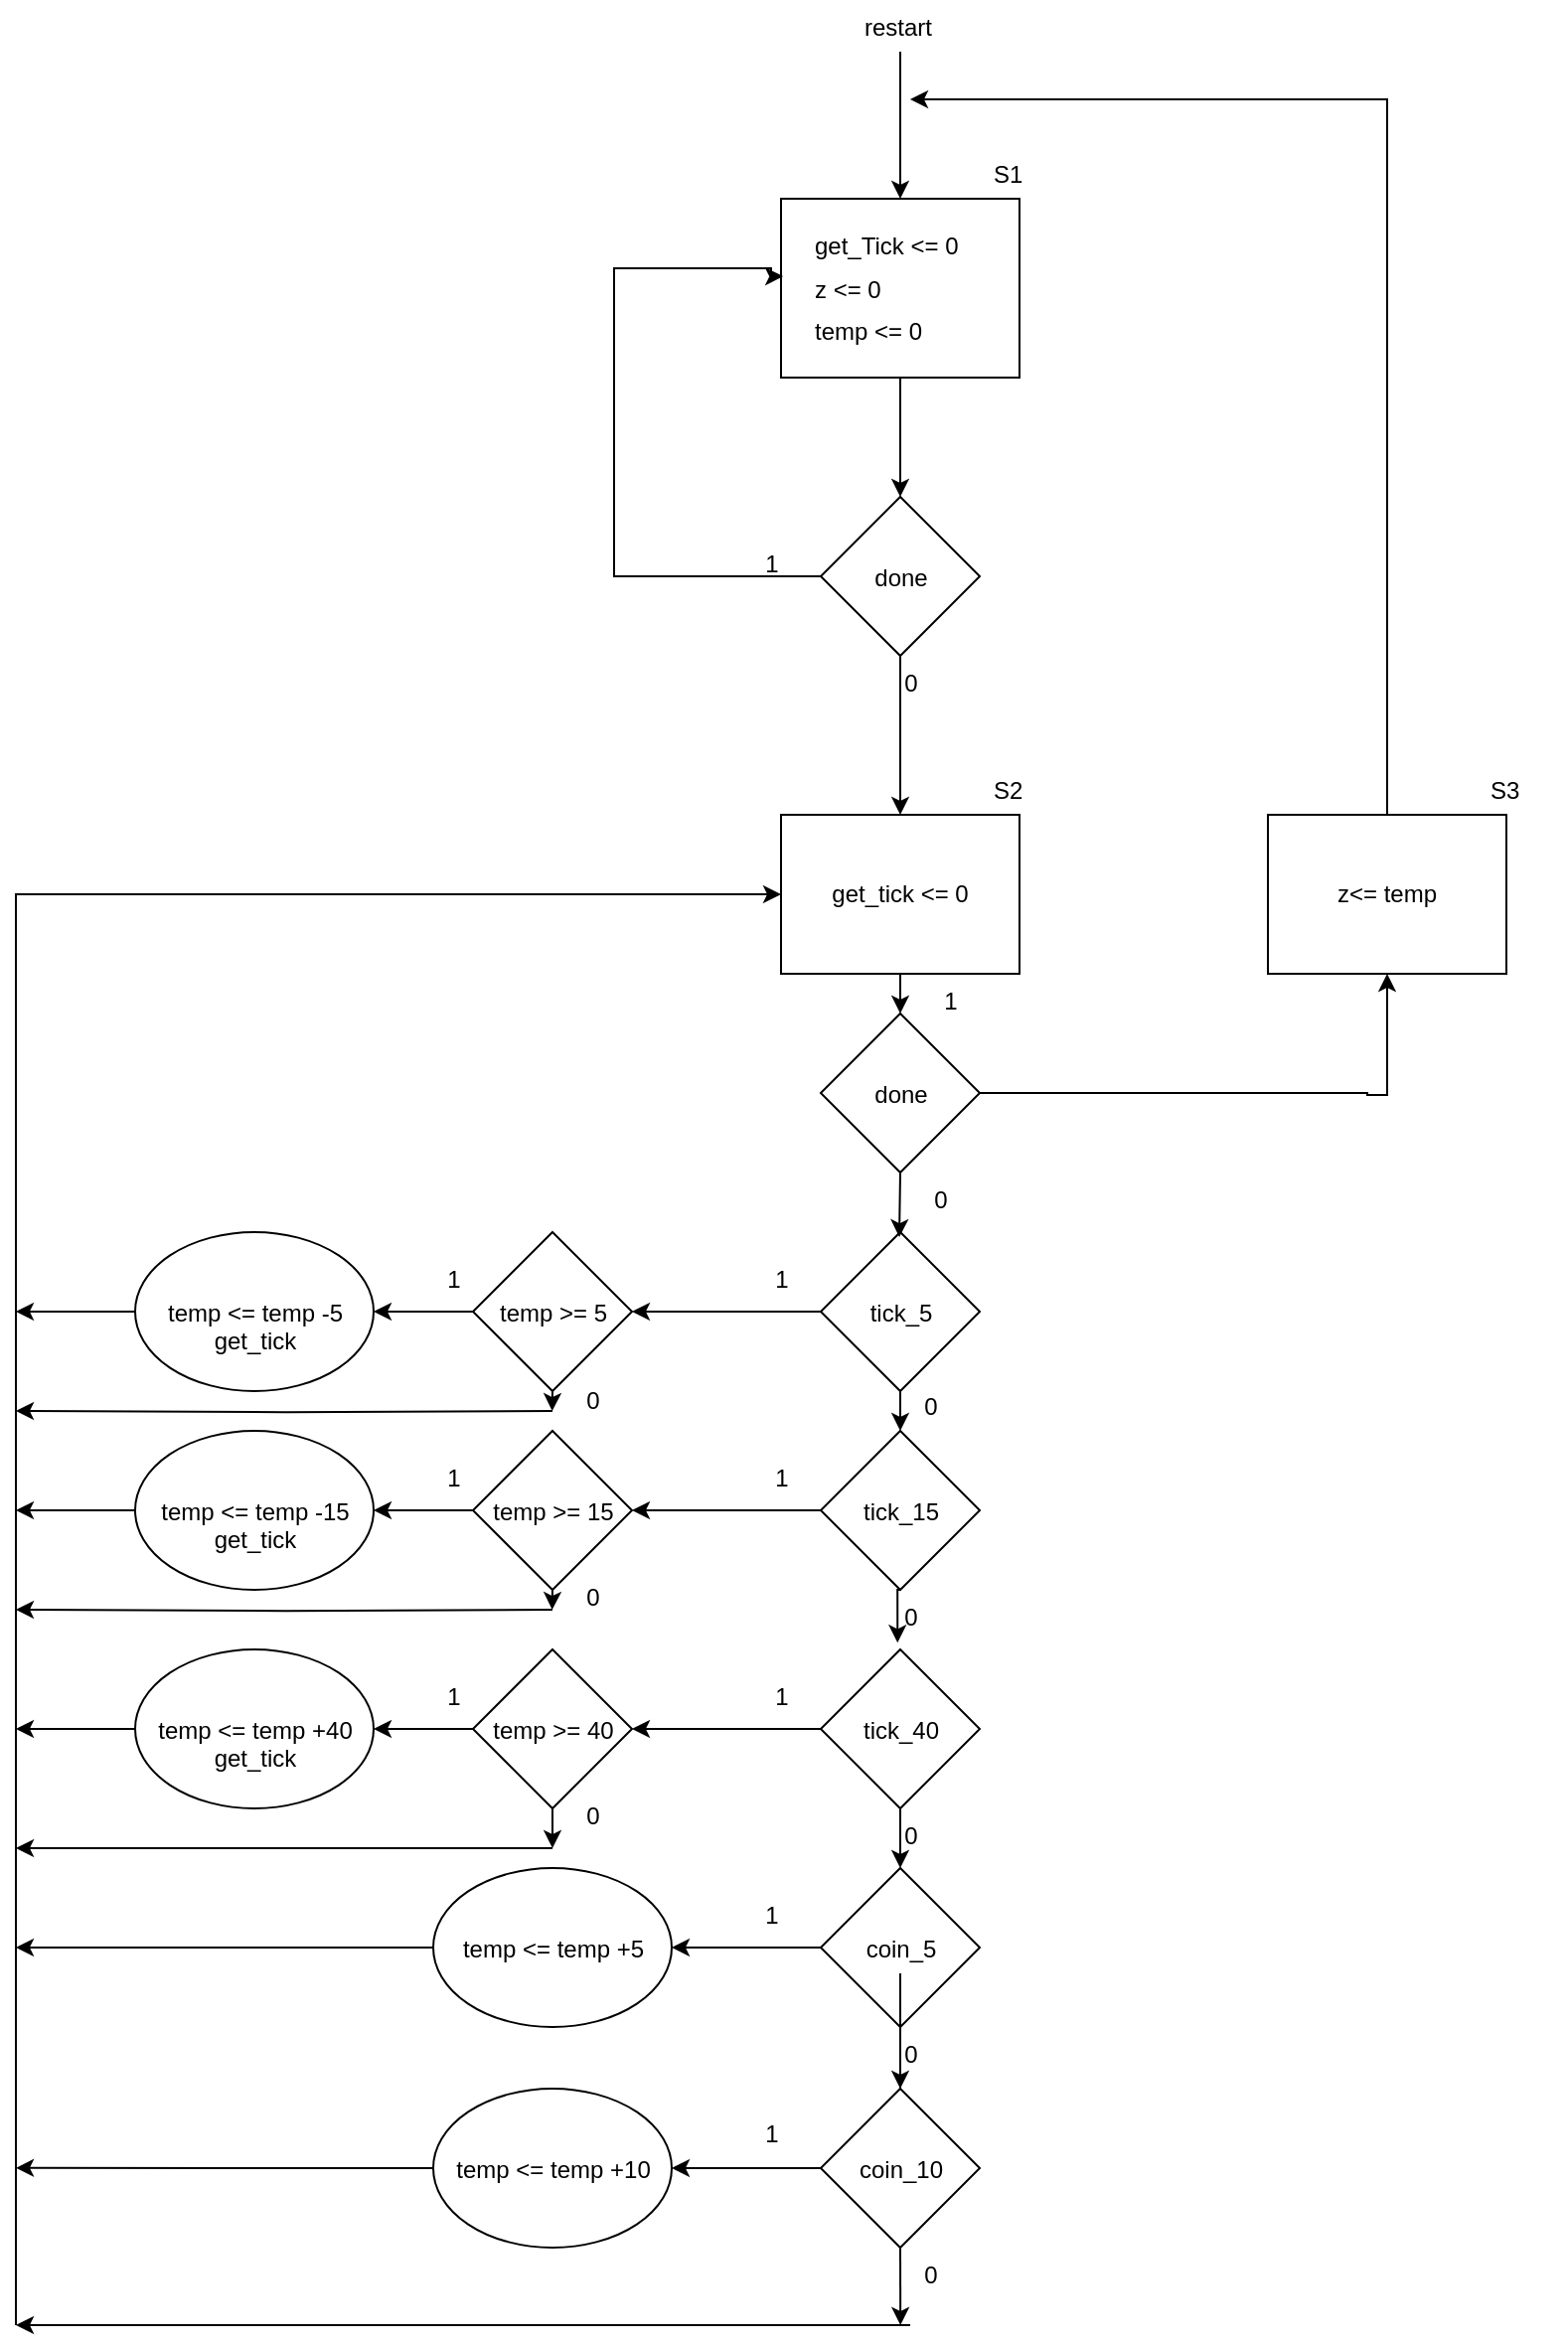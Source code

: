 <mxfile version="23.1.4" type="device">
  <diagram id="6a731a19-8d31-9384-78a2-239565b7b9f0" name="Page-1">
    <mxGraphModel dx="2868" dy="1644" grid="1" gridSize="10" guides="1" tooltips="1" connect="1" arrows="1" fold="1" page="1" pageScale="1" pageWidth="1169" pageHeight="827" background="none" math="0" shadow="0">
      <root>
        <mxCell id="0" />
        <mxCell id="1" parent="0" />
        <mxCell id="9fESuNwX44kYiw9voPyu-66" style="edgeStyle=orthogonalEdgeStyle;rounded=0;orthogonalLoop=1;jettySize=auto;html=1;exitX=0.5;exitY=1;exitDx=0;exitDy=0;entryX=0.5;entryY=0;entryDx=0;entryDy=0;" edge="1" parent="1" source="9fESuNwX44kYiw9voPyu-55" target="9fESuNwX44kYiw9voPyu-65">
          <mxGeometry relative="1" as="geometry" />
        </mxCell>
        <mxCell id="9fESuNwX44kYiw9voPyu-55" value="" style="rounded=0;whiteSpace=wrap;html=1;" vertex="1" parent="1">
          <mxGeometry x="525" y="210" width="120" height="90" as="geometry" />
        </mxCell>
        <mxCell id="9fESuNwX44kYiw9voPyu-57" value="" style="endArrow=classic;html=1;rounded=0;entryX=0.5;entryY=0;entryDx=0;entryDy=0;" edge="1" parent="1" source="11" target="9fESuNwX44kYiw9voPyu-55">
          <mxGeometry width="50" height="50" relative="1" as="geometry">
            <mxPoint x="585" y="80" as="sourcePoint" />
            <mxPoint x="620" y="20" as="targetPoint" />
          </mxGeometry>
        </mxCell>
        <mxCell id="11" value="restart" style="text;fontStyle=0;html=1;strokeColor=none;gradientColor=none;fillColor=none;strokeWidth=2;" parent="1" vertex="1">
          <mxGeometry x="565" y="110" width="40" height="26" as="geometry" />
        </mxCell>
        <mxCell id="9fESuNwX44kYiw9voPyu-61" value="&lt;div&gt;get_Tick &amp;lt;= 0&lt;/div&gt;&lt;div&gt;&lt;br&gt;&lt;/div&gt;" style="text;fontStyle=0;html=1;strokeColor=none;gradientColor=none;fillColor=none;strokeWidth=2;" vertex="1" parent="1">
          <mxGeometry x="540" y="220" width="40" height="26" as="geometry" />
        </mxCell>
        <mxCell id="9fESuNwX44kYiw9voPyu-62" value="&lt;div&gt;z &amp;lt;= 0&lt;/div&gt;&lt;div&gt;&lt;br&gt;&lt;/div&gt;" style="text;fontStyle=0;html=1;strokeColor=none;gradientColor=none;fillColor=none;strokeWidth=2;" vertex="1" parent="1">
          <mxGeometry x="540" y="242" width="40" height="26" as="geometry" />
        </mxCell>
        <mxCell id="9fESuNwX44kYiw9voPyu-63" value="S1" style="text;fontStyle=0;html=1;strokeColor=none;gradientColor=none;fillColor=none;strokeWidth=2;" vertex="1" parent="1">
          <mxGeometry x="630" y="184" width="40" height="26" as="geometry" />
        </mxCell>
        <mxCell id="9fESuNwX44kYiw9voPyu-87" style="edgeStyle=orthogonalEdgeStyle;rounded=0;orthogonalLoop=1;jettySize=auto;html=1;exitX=0.5;exitY=1;exitDx=0;exitDy=0;entryX=0.5;entryY=0;entryDx=0;entryDy=0;" edge="1" parent="1" source="9fESuNwX44kYiw9voPyu-64" target="9fESuNwX44kYiw9voPyu-75">
          <mxGeometry relative="1" as="geometry" />
        </mxCell>
        <mxCell id="9fESuNwX44kYiw9voPyu-64" value="get_tick &amp;lt;= 0" style="rounded=0;whiteSpace=wrap;html=1;" vertex="1" parent="1">
          <mxGeometry x="525" y="520" width="120" height="80" as="geometry" />
        </mxCell>
        <mxCell id="9fESuNwX44kYiw9voPyu-68" style="edgeStyle=orthogonalEdgeStyle;rounded=0;orthogonalLoop=1;jettySize=auto;html=1;exitX=0;exitY=0.5;exitDx=0;exitDy=0;entryX=0.009;entryY=0.434;entryDx=0;entryDy=0;entryPerimeter=0;" edge="1" parent="1" source="9fESuNwX44kYiw9voPyu-65" target="9fESuNwX44kYiw9voPyu-55">
          <mxGeometry relative="1" as="geometry">
            <mxPoint x="520" y="240" as="targetPoint" />
            <Array as="points">
              <mxPoint x="441" y="400" />
              <mxPoint x="441" y="245" />
              <mxPoint x="520" y="245" />
            </Array>
          </mxGeometry>
        </mxCell>
        <mxCell id="9fESuNwX44kYiw9voPyu-70" style="edgeStyle=orthogonalEdgeStyle;rounded=0;orthogonalLoop=1;jettySize=auto;html=1;exitX=0.5;exitY=1;exitDx=0;exitDy=0;entryX=0.5;entryY=0;entryDx=0;entryDy=0;" edge="1" parent="1" source="9fESuNwX44kYiw9voPyu-65" target="9fESuNwX44kYiw9voPyu-64">
          <mxGeometry relative="1" as="geometry" />
        </mxCell>
        <mxCell id="9fESuNwX44kYiw9voPyu-65" value="" style="rhombus;whiteSpace=wrap;html=1;" vertex="1" parent="1">
          <mxGeometry x="545" y="360" width="80" height="80" as="geometry" />
        </mxCell>
        <mxCell id="9fESuNwX44kYiw9voPyu-67" value="done" style="text;fontStyle=0;html=1;strokeColor=none;gradientColor=none;fillColor=none;strokeWidth=2;align=center;" vertex="1" parent="1">
          <mxGeometry x="565" y="387" width="40" height="26" as="geometry" />
        </mxCell>
        <mxCell id="9fESuNwX44kYiw9voPyu-69" value="1" style="text;fontStyle=0;html=1;strokeColor=none;gradientColor=none;fillColor=none;strokeWidth=2;align=center;" vertex="1" parent="1">
          <mxGeometry x="500" y="380" width="40" height="26" as="geometry" />
        </mxCell>
        <mxCell id="9fESuNwX44kYiw9voPyu-71" value="0" style="text;fontStyle=0;html=1;strokeColor=none;gradientColor=none;fillColor=none;strokeWidth=2;align=center;" vertex="1" parent="1">
          <mxGeometry x="570" y="440" width="40" height="26" as="geometry" />
        </mxCell>
        <mxCell id="9fESuNwX44kYiw9voPyu-72" value="&lt;div&gt;temp &amp;lt;= 0&lt;/div&gt;&lt;div&gt;&lt;br&gt;&lt;/div&gt;" style="text;fontStyle=0;html=1;strokeColor=none;gradientColor=none;fillColor=none;strokeWidth=2;" vertex="1" parent="1">
          <mxGeometry x="540" y="263" width="40" height="26" as="geometry" />
        </mxCell>
        <mxCell id="9fESuNwX44kYiw9voPyu-159" style="edgeStyle=orthogonalEdgeStyle;rounded=0;orthogonalLoop=1;jettySize=auto;html=1;exitX=1;exitY=0.5;exitDx=0;exitDy=0;entryX=0.5;entryY=1;entryDx=0;entryDy=0;" edge="1" parent="1" source="9fESuNwX44kYiw9voPyu-75" target="9fESuNwX44kYiw9voPyu-160">
          <mxGeometry relative="1" as="geometry">
            <mxPoint x="850" y="660" as="targetPoint" />
            <Array as="points">
              <mxPoint x="820" y="660" />
              <mxPoint x="830" y="661" />
            </Array>
          </mxGeometry>
        </mxCell>
        <mxCell id="9fESuNwX44kYiw9voPyu-75" value="" style="rhombus;whiteSpace=wrap;html=1;" vertex="1" parent="1">
          <mxGeometry x="545" y="620" width="80" height="80" as="geometry" />
        </mxCell>
        <mxCell id="9fESuNwX44kYiw9voPyu-89" style="edgeStyle=orthogonalEdgeStyle;rounded=0;orthogonalLoop=1;jettySize=auto;html=1;exitX=0.5;exitY=1;exitDx=0;exitDy=0;entryX=0.5;entryY=0;entryDx=0;entryDy=0;" edge="1" parent="1" source="9fESuNwX44kYiw9voPyu-76" target="9fESuNwX44kYiw9voPyu-77">
          <mxGeometry relative="1" as="geometry" />
        </mxCell>
        <mxCell id="9fESuNwX44kYiw9voPyu-117" style="edgeStyle=orthogonalEdgeStyle;rounded=0;orthogonalLoop=1;jettySize=auto;html=1;exitX=0;exitY=0.5;exitDx=0;exitDy=0;entryX=1;entryY=0.5;entryDx=0;entryDy=0;" edge="1" parent="1" source="9fESuNwX44kYiw9voPyu-76" target="9fESuNwX44kYiw9voPyu-109">
          <mxGeometry relative="1" as="geometry" />
        </mxCell>
        <mxCell id="9fESuNwX44kYiw9voPyu-76" value="" style="rhombus;whiteSpace=wrap;html=1;" vertex="1" parent="1">
          <mxGeometry x="545" y="730" width="80" height="80" as="geometry" />
        </mxCell>
        <mxCell id="9fESuNwX44kYiw9voPyu-118" style="edgeStyle=orthogonalEdgeStyle;rounded=0;orthogonalLoop=1;jettySize=auto;html=1;exitX=0;exitY=0.5;exitDx=0;exitDy=0;entryX=1;entryY=0.5;entryDx=0;entryDy=0;" edge="1" parent="1" source="9fESuNwX44kYiw9voPyu-77" target="9fESuNwX44kYiw9voPyu-105">
          <mxGeometry relative="1" as="geometry" />
        </mxCell>
        <mxCell id="9fESuNwX44kYiw9voPyu-77" value="" style="rhombus;whiteSpace=wrap;html=1;" vertex="1" parent="1">
          <mxGeometry x="545" y="830" width="80" height="80" as="geometry" />
        </mxCell>
        <mxCell id="9fESuNwX44kYiw9voPyu-91" style="edgeStyle=orthogonalEdgeStyle;rounded=0;orthogonalLoop=1;jettySize=auto;html=1;exitX=0.5;exitY=1;exitDx=0;exitDy=0;entryX=0.5;entryY=0;entryDx=0;entryDy=0;" edge="1" parent="1" source="9fESuNwX44kYiw9voPyu-78" target="9fESuNwX44kYiw9voPyu-83">
          <mxGeometry relative="1" as="geometry" />
        </mxCell>
        <mxCell id="9fESuNwX44kYiw9voPyu-101" style="edgeStyle=orthogonalEdgeStyle;rounded=0;orthogonalLoop=1;jettySize=auto;html=1;exitX=0;exitY=0.5;exitDx=0;exitDy=0;" edge="1" parent="1" source="9fESuNwX44kYiw9voPyu-78" target="9fESuNwX44kYiw9voPyu-103">
          <mxGeometry relative="1" as="geometry">
            <mxPoint x="480" y="980" as="targetPoint" />
          </mxGeometry>
        </mxCell>
        <mxCell id="9fESuNwX44kYiw9voPyu-78" value="" style="rhombus;whiteSpace=wrap;html=1;" vertex="1" parent="1">
          <mxGeometry x="545" y="940" width="80" height="80" as="geometry" />
        </mxCell>
        <mxCell id="9fESuNwX44kYiw9voPyu-79" value="done" style="text;fontStyle=0;html=1;strokeColor=none;gradientColor=none;fillColor=none;strokeWidth=2;align=center;" vertex="1" parent="1">
          <mxGeometry x="565" y="647" width="40" height="26" as="geometry" />
        </mxCell>
        <mxCell id="9fESuNwX44kYiw9voPyu-80" value="tick_5" style="text;fontStyle=0;html=1;strokeColor=none;gradientColor=none;fillColor=none;strokeWidth=2;align=center;" vertex="1" parent="1">
          <mxGeometry x="565" y="757" width="40" height="26" as="geometry" />
        </mxCell>
        <mxCell id="9fESuNwX44kYiw9voPyu-81" value="tick_15" style="text;fontStyle=0;html=1;strokeColor=none;gradientColor=none;fillColor=none;strokeWidth=2;align=center;" vertex="1" parent="1">
          <mxGeometry x="565" y="857" width="40" height="26" as="geometry" />
        </mxCell>
        <mxCell id="9fESuNwX44kYiw9voPyu-82" value="tick_40" style="text;fontStyle=0;html=1;strokeColor=none;gradientColor=none;fillColor=none;strokeWidth=2;align=center;" vertex="1" parent="1">
          <mxGeometry x="565" y="967" width="40" height="26" as="geometry" />
        </mxCell>
        <mxCell id="9fESuNwX44kYiw9voPyu-92" style="edgeStyle=orthogonalEdgeStyle;rounded=0;orthogonalLoop=1;jettySize=auto;html=1;exitX=0.5;exitY=1;exitDx=0;exitDy=0;entryX=0.5;entryY=0;entryDx=0;entryDy=0;" edge="1" parent="1" source="9fESuNwX44kYiw9voPyu-83" target="9fESuNwX44kYiw9voPyu-85">
          <mxGeometry relative="1" as="geometry" />
        </mxCell>
        <mxCell id="9fESuNwX44kYiw9voPyu-96" style="edgeStyle=orthogonalEdgeStyle;rounded=0;orthogonalLoop=1;jettySize=auto;html=1;exitX=0;exitY=0.5;exitDx=0;exitDy=0;entryX=1;entryY=0.5;entryDx=0;entryDy=0;" edge="1" parent="1" source="9fESuNwX44kYiw9voPyu-83" target="9fESuNwX44kYiw9voPyu-95">
          <mxGeometry relative="1" as="geometry" />
        </mxCell>
        <mxCell id="9fESuNwX44kYiw9voPyu-83" value="" style="rhombus;whiteSpace=wrap;html=1;" vertex="1" parent="1">
          <mxGeometry x="545" y="1050" width="80" height="80" as="geometry" />
        </mxCell>
        <mxCell id="9fESuNwX44kYiw9voPyu-97" value="" style="edgeStyle=orthogonalEdgeStyle;rounded=0;orthogonalLoop=1;jettySize=auto;html=1;" edge="1" parent="1" source="9fESuNwX44kYiw9voPyu-84" target="9fESuNwX44kYiw9voPyu-86">
          <mxGeometry relative="1" as="geometry" />
        </mxCell>
        <mxCell id="9fESuNwX44kYiw9voPyu-84" value="coin_5" style="text;fontStyle=0;html=1;strokeColor=none;gradientColor=none;fillColor=none;strokeWidth=2;align=center;" vertex="1" parent="1">
          <mxGeometry x="565" y="1077" width="40" height="26" as="geometry" />
        </mxCell>
        <mxCell id="9fESuNwX44kYiw9voPyu-94" style="edgeStyle=orthogonalEdgeStyle;rounded=0;orthogonalLoop=1;jettySize=auto;html=1;exitX=0;exitY=0.5;exitDx=0;exitDy=0;entryX=1;entryY=0.5;entryDx=0;entryDy=0;" edge="1" parent="1" source="9fESuNwX44kYiw9voPyu-85" target="9fESuNwX44kYiw9voPyu-93">
          <mxGeometry relative="1" as="geometry" />
        </mxCell>
        <mxCell id="9fESuNwX44kYiw9voPyu-145" style="edgeStyle=orthogonalEdgeStyle;rounded=0;orthogonalLoop=1;jettySize=auto;html=1;exitX=0.5;exitY=1;exitDx=0;exitDy=0;" edge="1" parent="1" source="9fESuNwX44kYiw9voPyu-85">
          <mxGeometry relative="1" as="geometry">
            <mxPoint x="585.095" y="1280" as="targetPoint" />
          </mxGeometry>
        </mxCell>
        <mxCell id="9fESuNwX44kYiw9voPyu-85" value="" style="rhombus;whiteSpace=wrap;html=1;" vertex="1" parent="1">
          <mxGeometry x="545" y="1161" width="80" height="80" as="geometry" />
        </mxCell>
        <mxCell id="9fESuNwX44kYiw9voPyu-86" value="coin_10" style="text;fontStyle=0;html=1;strokeColor=none;gradientColor=none;fillColor=none;strokeWidth=2;align=center;" vertex="1" parent="1">
          <mxGeometry x="565" y="1188" width="40" height="26" as="geometry" />
        </mxCell>
        <mxCell id="9fESuNwX44kYiw9voPyu-88" style="edgeStyle=orthogonalEdgeStyle;rounded=0;orthogonalLoop=1;jettySize=auto;html=1;exitX=0.5;exitY=1;exitDx=0;exitDy=0;entryX=0.494;entryY=0.032;entryDx=0;entryDy=0;entryPerimeter=0;" edge="1" parent="1" source="9fESuNwX44kYiw9voPyu-75" target="9fESuNwX44kYiw9voPyu-76">
          <mxGeometry relative="1" as="geometry" />
        </mxCell>
        <mxCell id="9fESuNwX44kYiw9voPyu-90" style="edgeStyle=orthogonalEdgeStyle;rounded=0;orthogonalLoop=1;jettySize=auto;html=1;exitX=0.5;exitY=1;exitDx=0;exitDy=0;entryX=0.483;entryY=-0.042;entryDx=0;entryDy=0;entryPerimeter=0;" edge="1" parent="1" source="9fESuNwX44kYiw9voPyu-77" target="9fESuNwX44kYiw9voPyu-78">
          <mxGeometry relative="1" as="geometry" />
        </mxCell>
        <mxCell id="9fESuNwX44kYiw9voPyu-130" style="edgeStyle=orthogonalEdgeStyle;rounded=0;orthogonalLoop=1;jettySize=auto;html=1;exitX=0;exitY=0.5;exitDx=0;exitDy=0;" edge="1" parent="1" source="9fESuNwX44kYiw9voPyu-93">
          <mxGeometry relative="1" as="geometry">
            <mxPoint x="140" y="1200.905" as="targetPoint" />
          </mxGeometry>
        </mxCell>
        <mxCell id="9fESuNwX44kYiw9voPyu-93" value="" style="ellipse;whiteSpace=wrap;html=1;" vertex="1" parent="1">
          <mxGeometry x="350" y="1161" width="120" height="80" as="geometry" />
        </mxCell>
        <mxCell id="9fESuNwX44kYiw9voPyu-129" style="edgeStyle=orthogonalEdgeStyle;rounded=0;orthogonalLoop=1;jettySize=auto;html=1;exitX=0;exitY=0.5;exitDx=0;exitDy=0;" edge="1" parent="1" source="9fESuNwX44kYiw9voPyu-95">
          <mxGeometry relative="1" as="geometry">
            <mxPoint x="140" y="1089.952" as="targetPoint" />
          </mxGeometry>
        </mxCell>
        <mxCell id="9fESuNwX44kYiw9voPyu-95" value="" style="ellipse;whiteSpace=wrap;html=1;" vertex="1" parent="1">
          <mxGeometry x="350" y="1050" width="120" height="80" as="geometry" />
        </mxCell>
        <mxCell id="9fESuNwX44kYiw9voPyu-98" value="temp &amp;lt;= temp +5" style="text;fontStyle=0;html=1;strokeColor=none;gradientColor=none;fillColor=none;strokeWidth=2;align=center;" vertex="1" parent="1">
          <mxGeometry x="390" y="1077" width="40" height="26" as="geometry" />
        </mxCell>
        <mxCell id="9fESuNwX44kYiw9voPyu-99" value="temp &amp;lt;= temp +10" style="text;fontStyle=0;html=1;strokeColor=none;gradientColor=none;fillColor=none;strokeWidth=2;align=center;" vertex="1" parent="1">
          <mxGeometry x="390" y="1188" width="40" height="26" as="geometry" />
        </mxCell>
        <mxCell id="9fESuNwX44kYiw9voPyu-123" style="edgeStyle=orthogonalEdgeStyle;rounded=0;orthogonalLoop=1;jettySize=auto;html=1;exitX=0;exitY=0.5;exitDx=0;exitDy=0;entryX=1;entryY=0.5;entryDx=0;entryDy=0;" edge="1" parent="1" source="9fESuNwX44kYiw9voPyu-103" target="9fESuNwX44kYiw9voPyu-111">
          <mxGeometry relative="1" as="geometry" />
        </mxCell>
        <mxCell id="9fESuNwX44kYiw9voPyu-132" style="edgeStyle=orthogonalEdgeStyle;rounded=0;orthogonalLoop=1;jettySize=auto;html=1;exitX=0.5;exitY=1;exitDx=0;exitDy=0;" edge="1" parent="1" source="9fESuNwX44kYiw9voPyu-103">
          <mxGeometry relative="1" as="geometry">
            <mxPoint x="410" y="1040" as="targetPoint" />
          </mxGeometry>
        </mxCell>
        <mxCell id="9fESuNwX44kYiw9voPyu-103" value="" style="rhombus;whiteSpace=wrap;html=1;" vertex="1" parent="1">
          <mxGeometry x="370" y="940" width="80" height="80" as="geometry" />
        </mxCell>
        <mxCell id="9fESuNwX44kYiw9voPyu-104" value="&lt;div&gt;temp &amp;gt;= 40&lt;/div&gt;&lt;div&gt;&lt;br&gt;&lt;/div&gt;" style="text;fontStyle=0;html=1;strokeColor=none;gradientColor=none;fillColor=none;strokeWidth=2;align=center;" vertex="1" parent="1">
          <mxGeometry x="390" y="967" width="40" height="26" as="geometry" />
        </mxCell>
        <mxCell id="9fESuNwX44kYiw9voPyu-121" style="edgeStyle=orthogonalEdgeStyle;rounded=0;orthogonalLoop=1;jettySize=auto;html=1;exitX=0;exitY=0.5;exitDx=0;exitDy=0;" edge="1" parent="1" source="9fESuNwX44kYiw9voPyu-105" target="9fESuNwX44kYiw9voPyu-113">
          <mxGeometry relative="1" as="geometry" />
        </mxCell>
        <mxCell id="9fESuNwX44kYiw9voPyu-126" style="edgeStyle=orthogonalEdgeStyle;rounded=0;orthogonalLoop=1;jettySize=auto;html=1;exitX=0.5;exitY=1;exitDx=0;exitDy=0;" edge="1" parent="1" source="9fESuNwX44kYiw9voPyu-105">
          <mxGeometry relative="1" as="geometry">
            <mxPoint x="409.857" y="920" as="targetPoint" />
          </mxGeometry>
        </mxCell>
        <mxCell id="9fESuNwX44kYiw9voPyu-105" value="" style="rhombus;whiteSpace=wrap;html=1;" vertex="1" parent="1">
          <mxGeometry x="370" y="830" width="80" height="80" as="geometry" />
        </mxCell>
        <mxCell id="9fESuNwX44kYiw9voPyu-106" value="temp &amp;gt;= 15" style="text;fontStyle=0;html=1;strokeColor=none;gradientColor=none;fillColor=none;strokeWidth=2;align=center;" vertex="1" parent="1">
          <mxGeometry x="390" y="857" width="40" height="26" as="geometry" />
        </mxCell>
        <mxCell id="9fESuNwX44kYiw9voPyu-122" style="edgeStyle=orthogonalEdgeStyle;rounded=0;orthogonalLoop=1;jettySize=auto;html=1;exitX=0;exitY=0.5;exitDx=0;exitDy=0;entryX=1;entryY=0.5;entryDx=0;entryDy=0;" edge="1" parent="1" source="9fESuNwX44kYiw9voPyu-109" target="9fESuNwX44kYiw9voPyu-115">
          <mxGeometry relative="1" as="geometry" />
        </mxCell>
        <mxCell id="9fESuNwX44kYiw9voPyu-125" style="edgeStyle=orthogonalEdgeStyle;rounded=0;orthogonalLoop=1;jettySize=auto;html=1;exitX=0.5;exitY=1;exitDx=0;exitDy=0;" edge="1" parent="1" source="9fESuNwX44kYiw9voPyu-109">
          <mxGeometry relative="1" as="geometry">
            <mxPoint x="409.857" y="820" as="targetPoint" />
          </mxGeometry>
        </mxCell>
        <mxCell id="9fESuNwX44kYiw9voPyu-109" value="" style="rhombus;whiteSpace=wrap;html=1;" vertex="1" parent="1">
          <mxGeometry x="370" y="730" width="80" height="80" as="geometry" />
        </mxCell>
        <mxCell id="9fESuNwX44kYiw9voPyu-110" value="temp &amp;gt;= 5" style="text;fontStyle=0;html=1;strokeColor=none;gradientColor=none;fillColor=none;strokeWidth=2;align=center;" vertex="1" parent="1">
          <mxGeometry x="390" y="757" width="40" height="26" as="geometry" />
        </mxCell>
        <mxCell id="9fESuNwX44kYiw9voPyu-134" style="edgeStyle=orthogonalEdgeStyle;rounded=0;orthogonalLoop=1;jettySize=auto;html=1;exitX=0;exitY=0.5;exitDx=0;exitDy=0;" edge="1" parent="1" source="9fESuNwX44kYiw9voPyu-111">
          <mxGeometry relative="1" as="geometry">
            <mxPoint x="140" y="979.952" as="targetPoint" />
          </mxGeometry>
        </mxCell>
        <mxCell id="9fESuNwX44kYiw9voPyu-111" value="" style="ellipse;whiteSpace=wrap;html=1;" vertex="1" parent="1">
          <mxGeometry x="200" y="940" width="120" height="80" as="geometry" />
        </mxCell>
        <mxCell id="9fESuNwX44kYiw9voPyu-112" value="&lt;div&gt;temp &amp;lt;= temp +40&lt;/div&gt;&lt;div&gt;get_tick&lt;/div&gt;" style="text;fontStyle=0;html=1;strokeColor=none;gradientColor=none;fillColor=none;strokeWidth=2;align=center;" vertex="1" parent="1">
          <mxGeometry x="240" y="967" width="40" height="26" as="geometry" />
        </mxCell>
        <mxCell id="9fESuNwX44kYiw9voPyu-136" style="edgeStyle=orthogonalEdgeStyle;rounded=0;orthogonalLoop=1;jettySize=auto;html=1;exitX=0;exitY=0.5;exitDx=0;exitDy=0;" edge="1" parent="1" source="9fESuNwX44kYiw9voPyu-113">
          <mxGeometry relative="1" as="geometry">
            <mxPoint x="140" y="869.952" as="targetPoint" />
          </mxGeometry>
        </mxCell>
        <mxCell id="9fESuNwX44kYiw9voPyu-113" value="" style="ellipse;whiteSpace=wrap;html=1;" vertex="1" parent="1">
          <mxGeometry x="200" y="830" width="120" height="80" as="geometry" />
        </mxCell>
        <mxCell id="9fESuNwX44kYiw9voPyu-114" value="&lt;div&gt;temp &amp;lt;= temp -15&lt;/div&gt;&lt;div&gt;get_tick&lt;br&gt;&lt;/div&gt;" style="text;fontStyle=0;html=1;strokeColor=none;gradientColor=none;fillColor=none;strokeWidth=2;align=center;" vertex="1" parent="1">
          <mxGeometry x="240" y="857" width="40" height="26" as="geometry" />
        </mxCell>
        <mxCell id="9fESuNwX44kYiw9voPyu-138" style="edgeStyle=orthogonalEdgeStyle;rounded=0;orthogonalLoop=1;jettySize=auto;html=1;exitX=0;exitY=0.5;exitDx=0;exitDy=0;" edge="1" parent="1" source="9fESuNwX44kYiw9voPyu-115">
          <mxGeometry relative="1" as="geometry">
            <mxPoint x="140" y="769.952" as="targetPoint" />
          </mxGeometry>
        </mxCell>
        <mxCell id="9fESuNwX44kYiw9voPyu-115" value="" style="ellipse;whiteSpace=wrap;html=1;" vertex="1" parent="1">
          <mxGeometry x="200" y="730" width="120" height="80" as="geometry" />
        </mxCell>
        <mxCell id="9fESuNwX44kYiw9voPyu-116" value="&lt;div&gt;temp &amp;lt;= temp -5&lt;/div&gt;&lt;div&gt;get_tick&lt;/div&gt;" style="text;fontStyle=0;html=1;strokeColor=none;gradientColor=none;fillColor=none;strokeWidth=2;align=center;" vertex="1" parent="1">
          <mxGeometry x="240" y="757" width="40" height="26" as="geometry" />
        </mxCell>
        <mxCell id="9fESuNwX44kYiw9voPyu-131" value="" style="endArrow=classic;html=1;rounded=0;entryX=0;entryY=0.5;entryDx=0;entryDy=0;" edge="1" parent="1" target="9fESuNwX44kYiw9voPyu-64">
          <mxGeometry width="50" height="50" relative="1" as="geometry">
            <mxPoint x="140" y="1280" as="sourcePoint" />
            <mxPoint x="140" y="560" as="targetPoint" />
            <Array as="points">
              <mxPoint x="140" y="560" />
            </Array>
          </mxGeometry>
        </mxCell>
        <mxCell id="9fESuNwX44kYiw9voPyu-133" value="" style="endArrow=classic;html=1;rounded=0;" edge="1" parent="1">
          <mxGeometry width="50" height="50" relative="1" as="geometry">
            <mxPoint x="410" y="1040" as="sourcePoint" />
            <mxPoint x="140" y="1040" as="targetPoint" />
          </mxGeometry>
        </mxCell>
        <mxCell id="9fESuNwX44kYiw9voPyu-135" style="edgeStyle=orthogonalEdgeStyle;rounded=0;orthogonalLoop=1;jettySize=auto;html=1;exitX=0;exitY=0.5;exitDx=0;exitDy=0;" edge="1" parent="1">
          <mxGeometry relative="1" as="geometry">
            <mxPoint x="140" y="920" as="targetPoint" />
            <mxPoint x="410" y="920.05" as="sourcePoint" />
          </mxGeometry>
        </mxCell>
        <mxCell id="9fESuNwX44kYiw9voPyu-137" style="edgeStyle=orthogonalEdgeStyle;rounded=0;orthogonalLoop=1;jettySize=auto;html=1;exitX=0;exitY=0.5;exitDx=0;exitDy=0;" edge="1" parent="1">
          <mxGeometry relative="1" as="geometry">
            <mxPoint x="140" y="820" as="targetPoint" />
            <mxPoint x="410" y="820.05" as="sourcePoint" />
          </mxGeometry>
        </mxCell>
        <mxCell id="9fESuNwX44kYiw9voPyu-139" value="0" style="text;fontStyle=0;html=1;strokeColor=none;gradientColor=none;fillColor=none;strokeWidth=2;align=center;" vertex="1" parent="1">
          <mxGeometry x="585" y="700" width="40" height="26" as="geometry" />
        </mxCell>
        <mxCell id="9fESuNwX44kYiw9voPyu-140" value="0" style="text;fontStyle=0;html=1;strokeColor=none;gradientColor=none;fillColor=none;strokeWidth=2;align=center;" vertex="1" parent="1">
          <mxGeometry x="580" y="804" width="40" height="26" as="geometry" />
        </mxCell>
        <mxCell id="9fESuNwX44kYiw9voPyu-141" value="0" style="text;fontStyle=0;html=1;strokeColor=none;gradientColor=none;fillColor=none;strokeWidth=2;align=center;" vertex="1" parent="1">
          <mxGeometry x="570" y="910" width="40" height="26" as="geometry" />
        </mxCell>
        <mxCell id="9fESuNwX44kYiw9voPyu-142" value="0" style="text;fontStyle=0;html=1;strokeColor=none;gradientColor=none;fillColor=none;strokeWidth=2;align=center;" vertex="1" parent="1">
          <mxGeometry x="570" y="1020" width="40" height="26" as="geometry" />
        </mxCell>
        <mxCell id="9fESuNwX44kYiw9voPyu-143" value="0" style="text;fontStyle=0;html=1;strokeColor=none;gradientColor=none;fillColor=none;strokeWidth=2;align=center;" vertex="1" parent="1">
          <mxGeometry x="570" y="1130" width="40" height="30" as="geometry" />
        </mxCell>
        <mxCell id="9fESuNwX44kYiw9voPyu-144" value="0" style="text;fontStyle=0;html=1;strokeColor=none;gradientColor=none;fillColor=none;strokeWidth=2;align=center;" vertex="1" parent="1">
          <mxGeometry x="580" y="1241" width="40" height="26" as="geometry" />
        </mxCell>
        <mxCell id="9fESuNwX44kYiw9voPyu-146" value="" style="endArrow=classic;html=1;rounded=0;" edge="1" parent="1">
          <mxGeometry width="50" height="50" relative="1" as="geometry">
            <mxPoint x="590" y="1280" as="sourcePoint" />
            <mxPoint x="140" y="1280" as="targetPoint" />
          </mxGeometry>
        </mxCell>
        <mxCell id="9fESuNwX44kYiw9voPyu-147" value="0" style="text;fontStyle=0;html=1;strokeColor=none;gradientColor=none;fillColor=none;strokeWidth=2;align=center;" vertex="1" parent="1">
          <mxGeometry x="410" y="801" width="40" height="26" as="geometry" />
        </mxCell>
        <mxCell id="9fESuNwX44kYiw9voPyu-148" value="0" style="text;fontStyle=0;html=1;strokeColor=none;gradientColor=none;fillColor=none;strokeWidth=2;align=center;" vertex="1" parent="1">
          <mxGeometry x="410" y="900" width="40" height="26" as="geometry" />
        </mxCell>
        <mxCell id="9fESuNwX44kYiw9voPyu-149" value="0" style="text;fontStyle=0;html=1;strokeColor=none;gradientColor=none;fillColor=none;strokeWidth=2;align=center;" vertex="1" parent="1">
          <mxGeometry x="410" y="1010" width="40" height="26" as="geometry" />
        </mxCell>
        <mxCell id="9fESuNwX44kYiw9voPyu-150" value="1" style="text;fontStyle=0;html=1;strokeColor=none;gradientColor=none;fillColor=none;strokeWidth=2;align=center;" vertex="1" parent="1">
          <mxGeometry x="590" y="600" width="40" height="30" as="geometry" />
        </mxCell>
        <mxCell id="9fESuNwX44kYiw9voPyu-151" value="1" style="text;fontStyle=0;html=1;strokeColor=none;gradientColor=none;fillColor=none;strokeWidth=2;align=center;" vertex="1" parent="1">
          <mxGeometry x="505" y="740" width="40" height="30" as="geometry" />
        </mxCell>
        <mxCell id="9fESuNwX44kYiw9voPyu-152" value="1" style="text;fontStyle=0;html=1;strokeColor=none;gradientColor=none;fillColor=none;strokeWidth=2;align=center;" vertex="1" parent="1">
          <mxGeometry x="340" y="740" width="40" height="30" as="geometry" />
        </mxCell>
        <mxCell id="9fESuNwX44kYiw9voPyu-153" value="1" style="text;fontStyle=0;html=1;strokeColor=none;gradientColor=none;fillColor=none;strokeWidth=2;align=center;" vertex="1" parent="1">
          <mxGeometry x="340" y="840" width="40" height="30" as="geometry" />
        </mxCell>
        <mxCell id="9fESuNwX44kYiw9voPyu-154" value="1" style="text;fontStyle=0;html=1;strokeColor=none;gradientColor=none;fillColor=none;strokeWidth=2;align=center;" vertex="1" parent="1">
          <mxGeometry x="505" y="840" width="40" height="30" as="geometry" />
        </mxCell>
        <mxCell id="9fESuNwX44kYiw9voPyu-155" value="1" style="text;fontStyle=0;html=1;strokeColor=none;gradientColor=none;fillColor=none;strokeWidth=2;align=center;" vertex="1" parent="1">
          <mxGeometry x="505" y="950" width="40" height="30" as="geometry" />
        </mxCell>
        <mxCell id="9fESuNwX44kYiw9voPyu-156" value="1" style="text;fontStyle=0;html=1;strokeColor=none;gradientColor=none;fillColor=none;strokeWidth=2;align=center;" vertex="1" parent="1">
          <mxGeometry x="340" y="950" width="40" height="30" as="geometry" />
        </mxCell>
        <mxCell id="9fESuNwX44kYiw9voPyu-157" value="1" style="text;fontStyle=0;html=1;strokeColor=none;gradientColor=none;fillColor=none;strokeWidth=2;align=center;" vertex="1" parent="1">
          <mxGeometry x="500" y="1060" width="40" height="30" as="geometry" />
        </mxCell>
        <mxCell id="9fESuNwX44kYiw9voPyu-158" value="1" style="text;fontStyle=0;html=1;strokeColor=none;gradientColor=none;fillColor=none;strokeWidth=2;align=center;" vertex="1" parent="1">
          <mxGeometry x="500" y="1170" width="40" height="30" as="geometry" />
        </mxCell>
        <mxCell id="9fESuNwX44kYiw9voPyu-161" style="edgeStyle=orthogonalEdgeStyle;rounded=0;orthogonalLoop=1;jettySize=auto;html=1;exitX=0.5;exitY=0;exitDx=0;exitDy=0;" edge="1" parent="1" source="9fESuNwX44kYiw9voPyu-160">
          <mxGeometry relative="1" as="geometry">
            <mxPoint x="590" y="160" as="targetPoint" />
            <Array as="points">
              <mxPoint x="830" y="180" />
              <mxPoint x="830" y="180" />
            </Array>
          </mxGeometry>
        </mxCell>
        <mxCell id="9fESuNwX44kYiw9voPyu-160" value="z&amp;lt;= temp" style="rounded=0;whiteSpace=wrap;html=1;" vertex="1" parent="1">
          <mxGeometry x="770" y="520" width="120" height="80" as="geometry" />
        </mxCell>
        <mxCell id="9fESuNwX44kYiw9voPyu-164" value="S2" style="text;fontStyle=0;html=1;strokeColor=none;gradientColor=none;fillColor=none;strokeWidth=2;" vertex="1" parent="1">
          <mxGeometry x="630" y="494" width="40" height="26" as="geometry" />
        </mxCell>
        <mxCell id="9fESuNwX44kYiw9voPyu-165" value="&lt;div&gt;S3&lt;/div&gt;&lt;div&gt;&lt;br&gt;&lt;/div&gt;" style="text;fontStyle=0;html=1;strokeColor=none;gradientColor=none;fillColor=none;strokeWidth=2;" vertex="1" parent="1">
          <mxGeometry x="880" y="494" width="40" height="26" as="geometry" />
        </mxCell>
      </root>
    </mxGraphModel>
  </diagram>
</mxfile>
